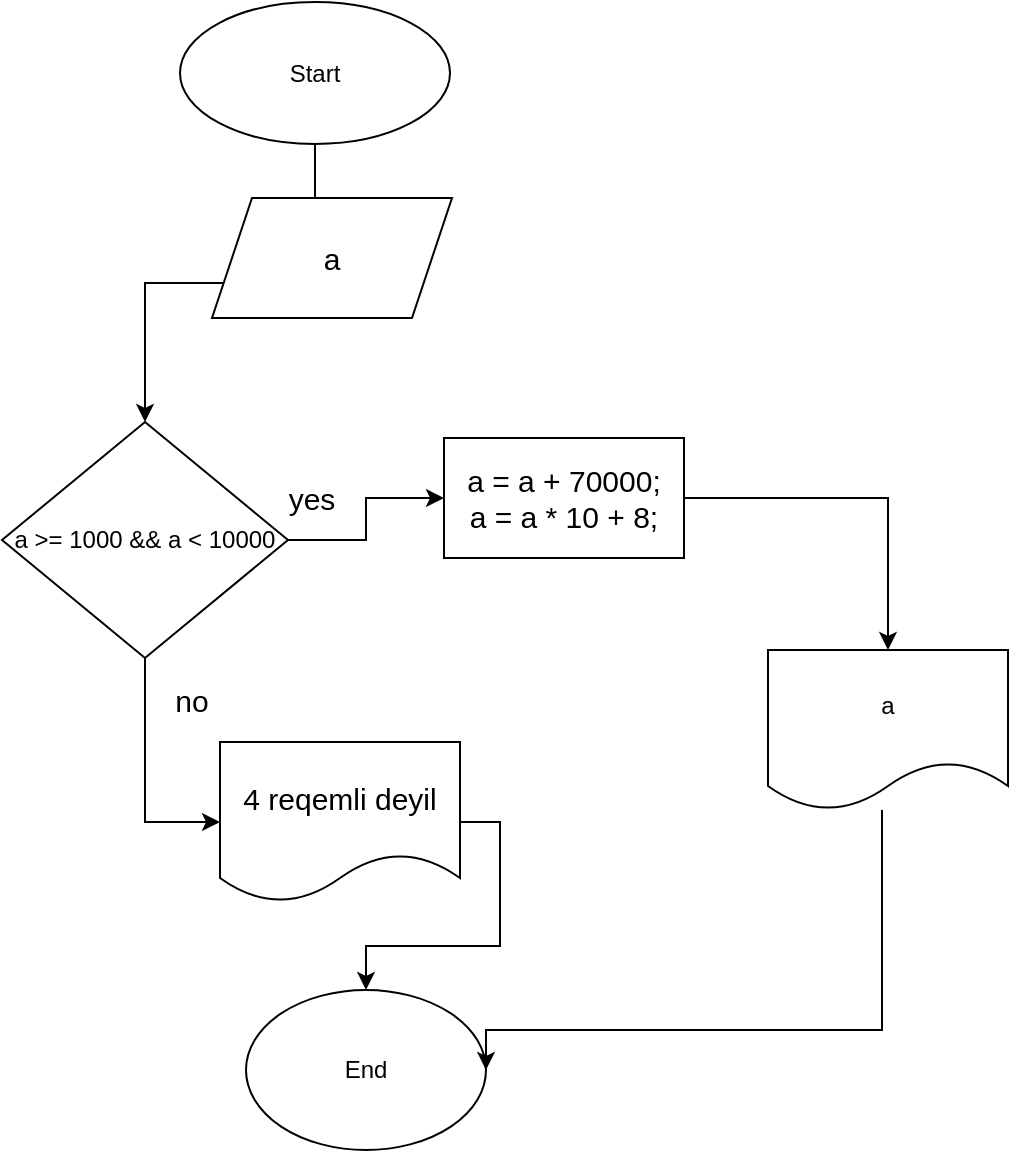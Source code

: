 <mxfile version="16.5.2" type="device"><diagram id="r3LsxSk0d-A_7xK2gSsL" name="Page-1"><mxGraphModel dx="1038" dy="171" grid="0" gridSize="10" guides="1" tooltips="1" connect="1" arrows="1" fold="1" page="0" pageScale="1" pageWidth="850" pageHeight="1100" math="0" shadow="0"><root><mxCell id="0"/><mxCell id="1" parent="0"/><mxCell id="sHRB8JgEZCDtJSi-fDTC-6" value="" style="edgeStyle=orthogonalEdgeStyle;rounded=0;orthogonalLoop=1;jettySize=auto;html=1;fontSize=15;" edge="1" parent="1" source="6ZiVN2I3BxFnxT1rfd3q-1" target="sHRB8JgEZCDtJSi-fDTC-3"><mxGeometry relative="1" as="geometry"/></mxCell><mxCell id="6ZiVN2I3BxFnxT1rfd3q-1" value="Start" style="ellipse;whiteSpace=wrap;html=1;hachureGap=4;" parent="1" vertex="1"><mxGeometry x="186" y="401" width="135" height="71" as="geometry"/></mxCell><mxCell id="sHRB8JgEZCDtJSi-fDTC-1" value="End" style="ellipse;whiteSpace=wrap;html=1;" vertex="1" parent="1"><mxGeometry x="219" y="895" width="120" height="80" as="geometry"/></mxCell><mxCell id="sHRB8JgEZCDtJSi-fDTC-2" value="&lt;font style=&quot;font-size: 15px&quot;&gt;a&lt;/font&gt;" style="shape=parallelogram;perimeter=parallelogramPerimeter;whiteSpace=wrap;html=1;fixedSize=1;" vertex="1" parent="1"><mxGeometry x="202" y="499" width="120" height="60" as="geometry"/></mxCell><mxCell id="sHRB8JgEZCDtJSi-fDTC-8" style="edgeStyle=orthogonalEdgeStyle;rounded=0;orthogonalLoop=1;jettySize=auto;html=1;entryX=0;entryY=0.5;entryDx=0;entryDy=0;fontSize=15;" edge="1" parent="1" source="sHRB8JgEZCDtJSi-fDTC-3" target="sHRB8JgEZCDtJSi-fDTC-5"><mxGeometry relative="1" as="geometry"/></mxCell><mxCell id="sHRB8JgEZCDtJSi-fDTC-19" style="edgeStyle=orthogonalEdgeStyle;rounded=0;orthogonalLoop=1;jettySize=auto;html=1;entryX=0;entryY=0.5;entryDx=0;entryDy=0;fontSize=16;" edge="1" parent="1" source="sHRB8JgEZCDtJSi-fDTC-3" target="sHRB8JgEZCDtJSi-fDTC-13"><mxGeometry relative="1" as="geometry"/></mxCell><mxCell id="sHRB8JgEZCDtJSi-fDTC-3" value="a &amp;gt;= 1000 &amp;amp;&amp;amp; a &amp;lt; 10000" style="rhombus;whiteSpace=wrap;html=1;" vertex="1" parent="1"><mxGeometry x="97" y="611" width="143" height="118" as="geometry"/></mxCell><mxCell id="sHRB8JgEZCDtJSi-fDTC-16" style="edgeStyle=orthogonalEdgeStyle;rounded=0;orthogonalLoop=1;jettySize=auto;html=1;entryX=1;entryY=0.5;entryDx=0;entryDy=0;fontSize=15;" edge="1" parent="1" source="sHRB8JgEZCDtJSi-fDTC-4" target="sHRB8JgEZCDtJSi-fDTC-1"><mxGeometry relative="1" as="geometry"><Array as="points"><mxPoint x="537" y="915"/></Array></mxGeometry></mxCell><mxCell id="sHRB8JgEZCDtJSi-fDTC-4" value="a" style="shape=document;whiteSpace=wrap;html=1;boundedLbl=1;" vertex="1" parent="1"><mxGeometry x="480" y="725" width="120" height="80" as="geometry"/></mxCell><mxCell id="sHRB8JgEZCDtJSi-fDTC-9" style="edgeStyle=orthogonalEdgeStyle;rounded=0;orthogonalLoop=1;jettySize=auto;html=1;fontSize=15;" edge="1" parent="1" source="sHRB8JgEZCDtJSi-fDTC-5" target="sHRB8JgEZCDtJSi-fDTC-4"><mxGeometry relative="1" as="geometry"/></mxCell><mxCell id="sHRB8JgEZCDtJSi-fDTC-5" value="a = a + 70000;&lt;br&gt;a = a * 10 + 8;" style="rounded=0;whiteSpace=wrap;html=1;fontSize=15;" vertex="1" parent="1"><mxGeometry x="318" y="619" width="120" height="60" as="geometry"/></mxCell><mxCell id="sHRB8JgEZCDtJSi-fDTC-11" value="yes" style="text;html=1;strokeColor=none;fillColor=none;align=center;verticalAlign=middle;whiteSpace=wrap;rounded=0;fontSize=15;" vertex="1" parent="1"><mxGeometry x="222" y="634" width="60" height="30" as="geometry"/></mxCell><mxCell id="sHRB8JgEZCDtJSi-fDTC-12" value="no" style="text;html=1;strokeColor=none;fillColor=none;align=center;verticalAlign=middle;whiteSpace=wrap;rounded=0;fontSize=15;" vertex="1" parent="1"><mxGeometry x="162" y="735" width="60" height="30" as="geometry"/></mxCell><mxCell id="sHRB8JgEZCDtJSi-fDTC-15" style="edgeStyle=orthogonalEdgeStyle;rounded=0;orthogonalLoop=1;jettySize=auto;html=1;exitX=1;exitY=0.5;exitDx=0;exitDy=0;entryX=0.5;entryY=0;entryDx=0;entryDy=0;fontSize=15;" edge="1" parent="1" source="sHRB8JgEZCDtJSi-fDTC-13" target="sHRB8JgEZCDtJSi-fDTC-1"><mxGeometry relative="1" as="geometry"/></mxCell><mxCell id="sHRB8JgEZCDtJSi-fDTC-13" value="4 reqemli deyil" style="shape=document;whiteSpace=wrap;html=1;boundedLbl=1;fontSize=15;" vertex="1" parent="1"><mxGeometry x="206" y="771" width="120" height="80" as="geometry"/></mxCell></root></mxGraphModel></diagram></mxfile>